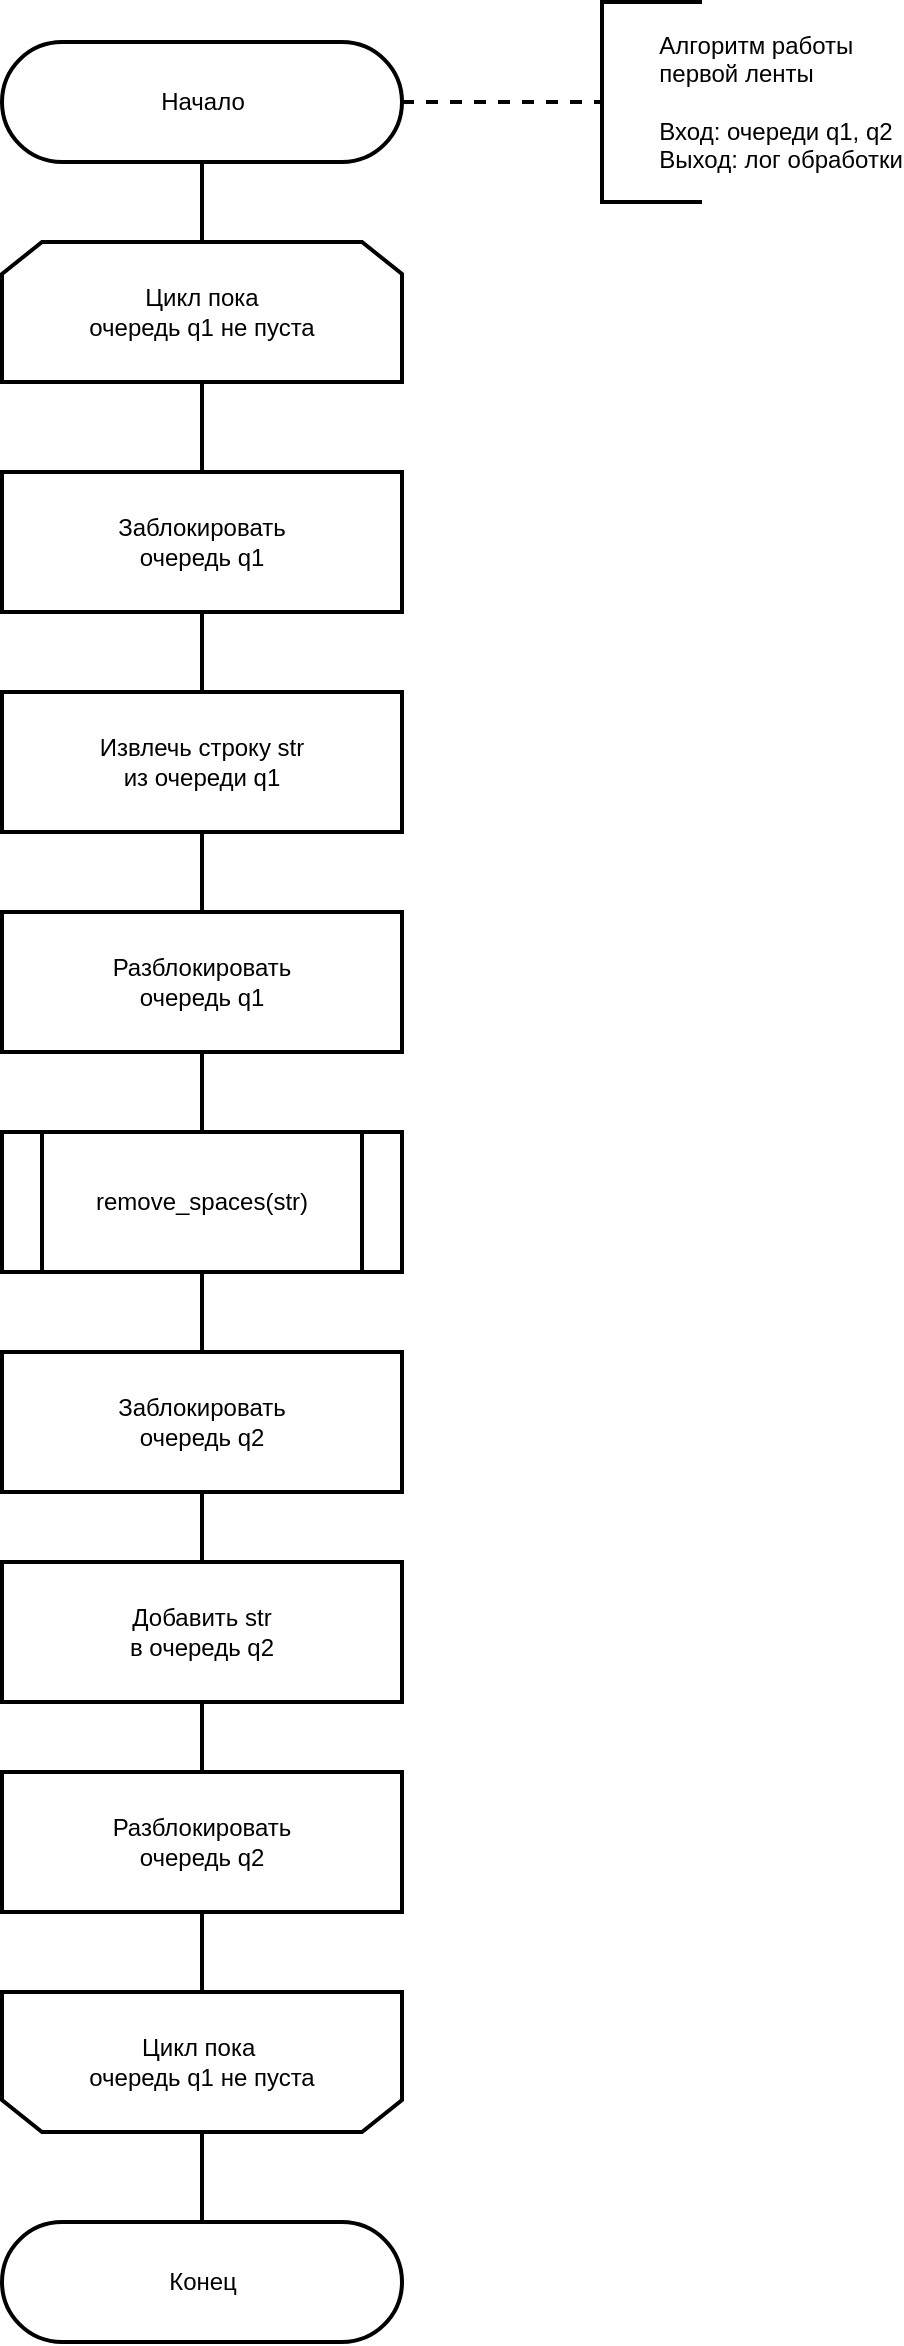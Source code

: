 <mxfile>
    <diagram id="qBkxGUsjn6Y3DR6olrCK" name="Page-1">
        <mxGraphModel dx="918" dy="555" grid="1" gridSize="10" guides="1" tooltips="1" connect="1" arrows="1" fold="1" page="1" pageScale="1" pageWidth="1169" pageHeight="1654" math="0" shadow="0">
            <root>
                <mxCell id="0"/>
                <mxCell id="1" parent="0"/>
                <mxCell id="33" style="edgeStyle=orthogonalEdgeStyle;rounded=0;orthogonalLoop=1;jettySize=auto;html=1;entryX=0;entryY=0.5;entryDx=0;entryDy=0;entryPerimeter=0;endArrow=none;endFill=0;strokeWidth=2;dashed=1;exitX=1;exitY=0.5;exitDx=0;exitDy=0;exitPerimeter=0;" parent="1" source="35" target="37" edge="1">
                    <mxGeometry relative="1" as="geometry">
                        <mxPoint x="660" y="290" as="sourcePoint"/>
                        <Array as="points">
                            <mxPoint x="630" y="220"/>
                            <mxPoint x="630" y="220"/>
                        </Array>
                    </mxGeometry>
                </mxCell>
                <mxCell id="35" value="&lt;font style=&quot;font-size: 12px&quot;&gt;Начало&lt;/font&gt;" style="html=1;dashed=0;whitespace=wrap;shape=mxgraph.dfd.start;strokeWidth=2;" parent="1" vertex="1">
                    <mxGeometry x="410" y="190" width="200" height="60" as="geometry"/>
                </mxCell>
                <mxCell id="36" style="edgeStyle=orthogonalEdgeStyle;rounded=0;orthogonalLoop=1;jettySize=auto;html=1;exitX=0.5;exitY=1;exitDx=0;exitDy=0;" parent="1" edge="1">
                    <mxGeometry relative="1" as="geometry">
                        <mxPoint x="460" y="340" as="sourcePoint"/>
                        <mxPoint x="460" y="340" as="targetPoint"/>
                    </mxGeometry>
                </mxCell>
                <mxCell id="37" value="&lt;div&gt;&lt;span style=&quot;white-space: pre&quot;&gt;&#9;&lt;/span&gt;Алгоритм работы&lt;/div&gt;&lt;div&gt;&lt;span style=&quot;white-space: pre&quot;&gt;&#9;&lt;/span&gt;первой ленты&lt;br&gt;&lt;/div&gt;&lt;div&gt;&lt;span&gt;&lt;br&gt;&lt;/span&gt;&lt;/div&gt;&lt;span style=&quot;white-space: pre&quot;&gt;&#9;&lt;/span&gt;Вход: очереди q1, q2&amp;nbsp;&lt;br&gt;&lt;span style=&quot;white-space: pre&quot;&gt;&#9;&lt;/span&gt;Выход: лог обработки" style="strokeWidth=2;html=1;shape=mxgraph.flowchart.annotation_1;align=left;pointerEvents=1;" parent="1" vertex="1">
                    <mxGeometry x="710" y="170" width="50" height="100" as="geometry"/>
                </mxCell>
                <mxCell id="38" value="&lt;font style=&quot;font-size: 12px&quot;&gt;Конец&lt;/font&gt;" style="html=1;dashed=0;whitespace=wrap;shape=mxgraph.dfd.start;strokeWidth=2;" parent="1" vertex="1">
                    <mxGeometry x="410" y="1280" width="200" height="60" as="geometry"/>
                </mxCell>
                <mxCell id="70" style="edgeStyle=none;html=1;exitX=0.5;exitY=1;exitDx=0;exitDy=0;entryX=0.5;entryY=0;entryDx=0;entryDy=0;strokeWidth=2;endArrow=none;endFill=0;" parent="1" source="40" target="68" edge="1">
                    <mxGeometry relative="1" as="geometry"/>
                </mxCell>
                <mxCell id="40" value="Цикл пока &lt;br&gt;очередь q1 не пуста&lt;br&gt;" style="shape=loopLimit;whiteSpace=wrap;html=1;strokeWidth=2;" parent="1" vertex="1">
                    <mxGeometry x="410" y="290" width="200" height="70" as="geometry"/>
                </mxCell>
                <mxCell id="45" style="edgeStyle=none;rounded=0;html=1;exitX=0.5;exitY=1;exitDx=0;exitDy=0;entryX=0.5;entryY=0;entryDx=0;entryDy=0;endArrow=none;endFill=0;strokeWidth=2;" parent="1" target="54" edge="1">
                    <mxGeometry relative="1" as="geometry">
                        <mxPoint x="510" y="470" as="sourcePoint"/>
                    </mxGeometry>
                </mxCell>
                <mxCell id="74" style="edgeStyle=none;html=1;exitX=0.5;exitY=1;exitDx=0;exitDy=0;endArrow=none;endFill=0;strokeWidth=2;entryX=0.5;entryY=0;entryDx=0;entryDy=0;" parent="1" source="49" target="73" edge="1">
                    <mxGeometry relative="1" as="geometry">
                        <mxPoint x="510" y="835" as="targetPoint"/>
                    </mxGeometry>
                </mxCell>
                <mxCell id="49" value="remove_spaces(str)" style="shape=process;whiteSpace=wrap;html=1;backgroundOutline=1;strokeWidth=2;align=center;" parent="1" vertex="1">
                    <mxGeometry x="410" y="735" width="200" height="70" as="geometry"/>
                </mxCell>
                <mxCell id="51" style="edgeStyle=none;html=1;exitX=0.5;exitY=1;exitDx=0;exitDy=0;entryX=0.5;entryY=0;entryDx=0;entryDy=0;rounded=0;strokeWidth=2;endArrow=none;endFill=0;" parent="1" target="40" edge="1">
                    <mxGeometry relative="1" as="geometry">
                        <mxPoint x="510" y="250" as="sourcePoint"/>
                    </mxGeometry>
                </mxCell>
                <mxCell id="71" style="edgeStyle=none;html=1;exitX=0.5;exitY=1;exitDx=0;exitDy=0;entryX=0.5;entryY=0;entryDx=0;entryDy=0;endArrow=none;endFill=0;strokeWidth=2;" parent="1" source="54" target="69" edge="1">
                    <mxGeometry relative="1" as="geometry"/>
                </mxCell>
                <mxCell id="54" value="&lt;font&gt;&lt;div&gt;Извлечь строку str&lt;/div&gt;&lt;div&gt;из очереди q1&lt;/div&gt;&lt;/font&gt;" style="rounded=0;whiteSpace=wrap;html=1;strokeWidth=2;align=center;" parent="1" vertex="1">
                    <mxGeometry x="410" y="515" width="200" height="70" as="geometry"/>
                </mxCell>
                <mxCell id="77" style="edgeStyle=none;html=1;exitX=0.5;exitY=1;exitDx=0;exitDy=0;entryX=0.5;entryY=0;entryDx=0;entryDy=0;endArrow=none;endFill=0;strokeWidth=2;" parent="1" source="56" target="76" edge="1">
                    <mxGeometry relative="1" as="geometry"/>
                </mxCell>
                <mxCell id="56" value="&lt;font&gt;Добавить str&lt;br&gt;в очередь q2&lt;br&gt;&lt;/font&gt;" style="rounded=0;whiteSpace=wrap;html=1;strokeWidth=2;align=center;" parent="1" vertex="1">
                    <mxGeometry x="410" y="950" width="200" height="70" as="geometry"/>
                </mxCell>
                <mxCell id="68" value="&lt;font&gt;&lt;div&gt;Заблокировать&lt;/div&gt;&lt;div&gt;очередь q1&lt;/div&gt;&lt;/font&gt;" style="rounded=0;whiteSpace=wrap;html=1;strokeWidth=2;align=center;" parent="1" vertex="1">
                    <mxGeometry x="410" y="405" width="200" height="70" as="geometry"/>
                </mxCell>
                <mxCell id="72" style="edgeStyle=none;html=1;exitX=0.5;exitY=1;exitDx=0;exitDy=0;entryX=0.5;entryY=0;entryDx=0;entryDy=0;endArrow=none;endFill=0;strokeWidth=2;" parent="1" source="69" target="49" edge="1">
                    <mxGeometry relative="1" as="geometry"/>
                </mxCell>
                <mxCell id="69" value="&lt;font&gt;&lt;div&gt;Разблокировать&lt;/div&gt;&lt;div&gt;очередь q1&lt;/div&gt;&lt;/font&gt;" style="rounded=0;whiteSpace=wrap;html=1;strokeWidth=2;align=center;" parent="1" vertex="1">
                    <mxGeometry x="410" y="625" width="200" height="70" as="geometry"/>
                </mxCell>
                <mxCell id="75" style="edgeStyle=none;html=1;exitX=0.5;exitY=1;exitDx=0;exitDy=0;entryX=0.5;entryY=0;entryDx=0;entryDy=0;endArrow=none;endFill=0;strokeWidth=2;" parent="1" source="73" target="56" edge="1">
                    <mxGeometry relative="1" as="geometry"/>
                </mxCell>
                <mxCell id="73" value="&lt;font&gt;&lt;div&gt;Заблокировать&lt;/div&gt;&lt;div&gt;очередь q2&lt;/div&gt;&lt;/font&gt;" style="rounded=0;whiteSpace=wrap;html=1;strokeWidth=2;align=center;" parent="1" vertex="1">
                    <mxGeometry x="410" y="845" width="200" height="70" as="geometry"/>
                </mxCell>
                <mxCell id="79" style="edgeStyle=none;html=1;exitX=0.5;exitY=1;exitDx=0;exitDy=0;entryX=0.5;entryY=1;entryDx=0;entryDy=0;endArrow=none;endFill=0;strokeWidth=2;" parent="1" source="76" target="78" edge="1">
                    <mxGeometry relative="1" as="geometry"/>
                </mxCell>
                <mxCell id="76" value="&lt;font&gt;&lt;div&gt;Разблокировать&lt;/div&gt;&lt;div&gt;очередь q2&lt;/div&gt;&lt;/font&gt;" style="rounded=0;whiteSpace=wrap;html=1;strokeWidth=2;align=center;" parent="1" vertex="1">
                    <mxGeometry x="410" y="1055" width="200" height="70" as="geometry"/>
                </mxCell>
                <mxCell id="81" style="edgeStyle=none;html=1;exitX=0.5;exitY=0;exitDx=0;exitDy=0;entryX=0.5;entryY=0.5;entryDx=0;entryDy=-30;entryPerimeter=0;endArrow=none;endFill=0;strokeWidth=2;" parent="1" source="78" target="38" edge="1">
                    <mxGeometry relative="1" as="geometry"/>
                </mxCell>
                <mxCell id="78" value="Цикл пока&amp;nbsp;&lt;br&gt;очередь q1 не пуста" style="shape=loopLimit;whiteSpace=wrap;html=1;strokeWidth=2;direction=west;" parent="1" vertex="1">
                    <mxGeometry x="410" y="1165" width="200" height="70" as="geometry"/>
                </mxCell>
                <mxCell id="115" style="edgeStyle=orthogonalEdgeStyle;html=1;exitX=0;exitY=0.5;exitDx=0;exitDy=0;entryX=0.5;entryY=1;entryDx=0;entryDy=0;endArrow=none;endFill=0;strokeWidth=2;rounded=0;" parent="1" target="114" edge="1">
                    <mxGeometry relative="1" as="geometry">
                        <Array as="points">
                            <mxPoint x="1830" y="435.5"/>
                            <mxPoint x="1830" y="1247.5"/>
                            <mxPoint x="2160" y="1247.5"/>
                        </Array>
                        <mxPoint x="1890" y="435" as="sourcePoint"/>
                    </mxGeometry>
                </mxCell>
            </root>
        </mxGraphModel>
    </diagram>
</mxfile>